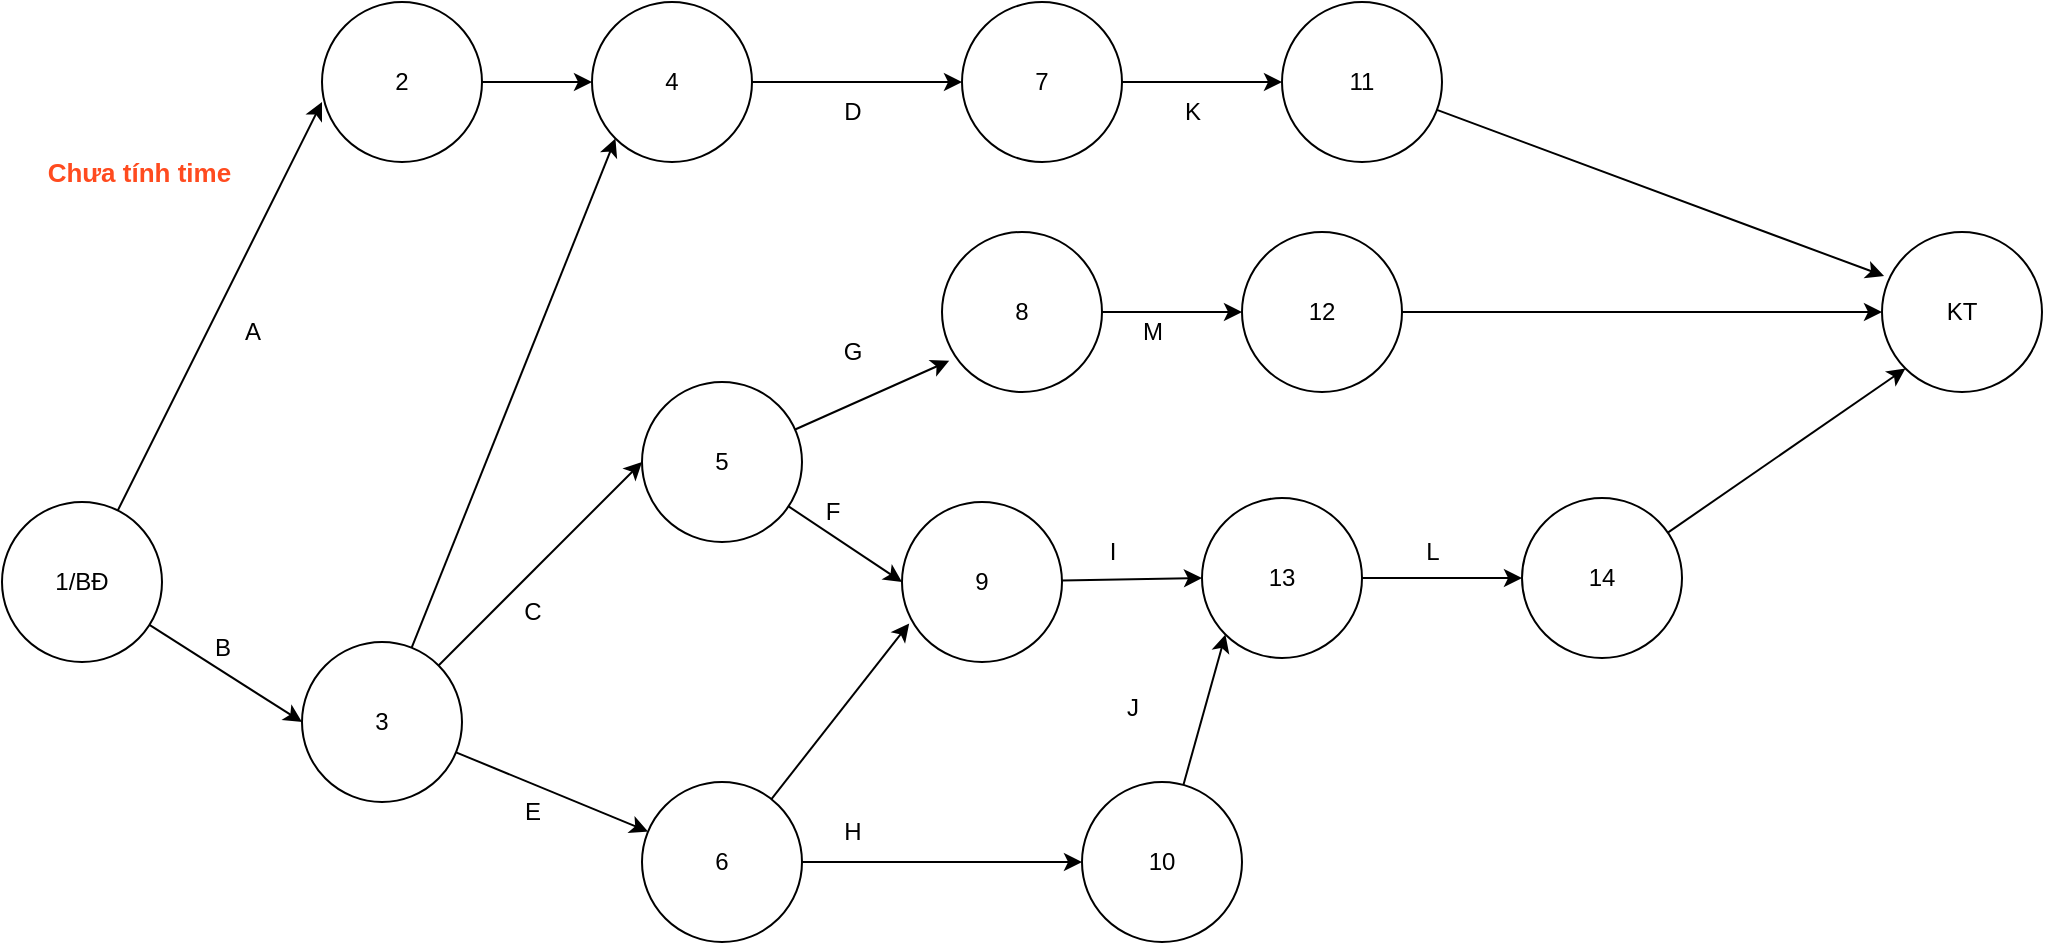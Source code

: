 <mxfile version="22.0.2" type="device" pages="2">
  <diagram name="AOA - Câu 1" id="D2IJn95BqaMWtAtmJo3o">
    <mxGraphModel dx="460" dy="626" grid="1" gridSize="10" guides="1" tooltips="1" connect="1" arrows="1" fold="1" page="1" pageScale="1" pageWidth="850" pageHeight="1100" math="0" shadow="0">
      <root>
        <mxCell id="0" />
        <mxCell id="1" parent="0" />
        <mxCell id="_5IOUEIMtDK445-URSD--5" style="rounded=0;orthogonalLoop=1;jettySize=auto;html=1;entryX=0;entryY=0.5;entryDx=0;entryDy=0;" edge="1" parent="1" source="_5IOUEIMtDK445-URSD--1" target="_5IOUEIMtDK445-URSD--2">
          <mxGeometry relative="1" as="geometry" />
        </mxCell>
        <mxCell id="_5IOUEIMtDK445-URSD--1" value="1/BĐ" style="ellipse;whiteSpace=wrap;html=1;aspect=fixed;" vertex="1" parent="1">
          <mxGeometry x="80" y="570" width="80" height="80" as="geometry" />
        </mxCell>
        <mxCell id="_5IOUEIMtDK445-URSD--12" style="rounded=0;orthogonalLoop=1;jettySize=auto;html=1;entryX=0;entryY=0.5;entryDx=0;entryDy=0;" edge="1" parent="1" source="_5IOUEIMtDK445-URSD--2" target="_5IOUEIMtDK445-URSD--11">
          <mxGeometry relative="1" as="geometry" />
        </mxCell>
        <mxCell id="_5IOUEIMtDK445-URSD--16" style="rounded=0;orthogonalLoop=1;jettySize=auto;html=1;" edge="1" parent="1" source="_5IOUEIMtDK445-URSD--2" target="_5IOUEIMtDK445-URSD--15">
          <mxGeometry relative="1" as="geometry" />
        </mxCell>
        <mxCell id="_5IOUEIMtDK445-URSD--42" style="rounded=0;orthogonalLoop=1;jettySize=auto;html=1;entryX=0;entryY=1;entryDx=0;entryDy=0;" edge="1" parent="1" source="_5IOUEIMtDK445-URSD--2" target="_5IOUEIMtDK445-URSD--14">
          <mxGeometry relative="1" as="geometry" />
        </mxCell>
        <mxCell id="_5IOUEIMtDK445-URSD--2" value="3" style="ellipse;whiteSpace=wrap;html=1;aspect=fixed;" vertex="1" parent="1">
          <mxGeometry x="230" y="640" width="80" height="80" as="geometry" />
        </mxCell>
        <mxCell id="_5IOUEIMtDK445-URSD--3" value="2" style="ellipse;whiteSpace=wrap;html=1;aspect=fixed;" vertex="1" parent="1">
          <mxGeometry x="240" y="320" width="80" height="80" as="geometry" />
        </mxCell>
        <mxCell id="_5IOUEIMtDK445-URSD--4" style="rounded=0;orthogonalLoop=1;jettySize=auto;html=1;entryX=0;entryY=0.625;entryDx=0;entryDy=0;entryPerimeter=0;" edge="1" parent="1" source="_5IOUEIMtDK445-URSD--1" target="_5IOUEIMtDK445-URSD--3">
          <mxGeometry relative="1" as="geometry" />
        </mxCell>
        <mxCell id="_5IOUEIMtDK445-URSD--6" value="A" style="text;html=1;align=center;verticalAlign=middle;resizable=0;points=[];autosize=1;strokeColor=none;fillColor=none;" vertex="1" parent="1">
          <mxGeometry x="190" y="470" width="30" height="30" as="geometry" />
        </mxCell>
        <mxCell id="_5IOUEIMtDK445-URSD--7" value="B" style="text;html=1;align=center;verticalAlign=middle;resizable=0;points=[];autosize=1;strokeColor=none;fillColor=none;" vertex="1" parent="1">
          <mxGeometry x="175" y="628" width="30" height="30" as="geometry" />
        </mxCell>
        <mxCell id="_5IOUEIMtDK445-URSD--8" value="&lt;font style=&quot;font-size: 13px;&quot;&gt;Chưa tính time&amp;nbsp;&lt;/font&gt;" style="text;html=1;align=center;verticalAlign=middle;resizable=0;points=[];autosize=1;strokeColor=none;fillColor=none;fontStyle=1;fontColor=#FF4B1F;" vertex="1" parent="1">
          <mxGeometry x="90" y="390" width="120" height="30" as="geometry" />
        </mxCell>
        <mxCell id="_5IOUEIMtDK445-URSD--22" style="rounded=0;orthogonalLoop=1;jettySize=auto;html=1;entryX=0;entryY=0.5;entryDx=0;entryDy=0;" edge="1" parent="1" source="_5IOUEIMtDK445-URSD--11" target="_5IOUEIMtDK445-URSD--21">
          <mxGeometry relative="1" as="geometry" />
        </mxCell>
        <mxCell id="_5IOUEIMtDK445-URSD--11" value="5" style="ellipse;whiteSpace=wrap;html=1;aspect=fixed;" vertex="1" parent="1">
          <mxGeometry x="400" y="510" width="80" height="80" as="geometry" />
        </mxCell>
        <mxCell id="_5IOUEIMtDK445-URSD--13" value="C" style="text;html=1;align=center;verticalAlign=middle;resizable=0;points=[];autosize=1;strokeColor=none;fillColor=none;" vertex="1" parent="1">
          <mxGeometry x="330" y="610" width="30" height="30" as="geometry" />
        </mxCell>
        <mxCell id="_5IOUEIMtDK445-URSD--45" style="rounded=0;orthogonalLoop=1;jettySize=auto;html=1;entryX=0;entryY=0.5;entryDx=0;entryDy=0;" edge="1" parent="1" source="_5IOUEIMtDK445-URSD--14" target="_5IOUEIMtDK445-URSD--44">
          <mxGeometry relative="1" as="geometry" />
        </mxCell>
        <mxCell id="_5IOUEIMtDK445-URSD--14" value="4" style="ellipse;whiteSpace=wrap;html=1;aspect=fixed;" vertex="1" parent="1">
          <mxGeometry x="375" y="320" width="80" height="80" as="geometry" />
        </mxCell>
        <mxCell id="_5IOUEIMtDK445-URSD--25" style="rounded=0;orthogonalLoop=1;jettySize=auto;html=1;" edge="1" parent="1" source="_5IOUEIMtDK445-URSD--15" target="_5IOUEIMtDK445-URSD--24">
          <mxGeometry relative="1" as="geometry" />
        </mxCell>
        <mxCell id="_5IOUEIMtDK445-URSD--15" value="6" style="ellipse;whiteSpace=wrap;html=1;aspect=fixed;" vertex="1" parent="1">
          <mxGeometry x="400" y="710" width="80" height="80" as="geometry" />
        </mxCell>
        <mxCell id="_5IOUEIMtDK445-URSD--17" value="E" style="text;html=1;align=center;verticalAlign=middle;resizable=0;points=[];autosize=1;strokeColor=none;fillColor=none;" vertex="1" parent="1">
          <mxGeometry x="330" y="710" width="30" height="30" as="geometry" />
        </mxCell>
        <mxCell id="_5IOUEIMtDK445-URSD--18" value="8" style="ellipse;whiteSpace=wrap;html=1;aspect=fixed;" vertex="1" parent="1">
          <mxGeometry x="550" y="435" width="80" height="80" as="geometry" />
        </mxCell>
        <mxCell id="_5IOUEIMtDK445-URSD--19" style="rounded=0;orthogonalLoop=1;jettySize=auto;html=1;entryX=0.045;entryY=0.805;entryDx=0;entryDy=0;entryPerimeter=0;" edge="1" parent="1" source="_5IOUEIMtDK445-URSD--11" target="_5IOUEIMtDK445-URSD--18">
          <mxGeometry relative="1" as="geometry" />
        </mxCell>
        <mxCell id="_5IOUEIMtDK445-URSD--20" value="F" style="text;html=1;align=center;verticalAlign=middle;resizable=0;points=[];autosize=1;strokeColor=none;fillColor=none;" vertex="1" parent="1">
          <mxGeometry x="480" y="560" width="30" height="30" as="geometry" />
        </mxCell>
        <mxCell id="_5IOUEIMtDK445-URSD--30" style="rounded=0;orthogonalLoop=1;jettySize=auto;html=1;entryX=0;entryY=0.5;entryDx=0;entryDy=0;" edge="1" parent="1" source="_5IOUEIMtDK445-URSD--21" target="_5IOUEIMtDK445-URSD--29">
          <mxGeometry relative="1" as="geometry" />
        </mxCell>
        <mxCell id="_5IOUEIMtDK445-URSD--21" value="9" style="ellipse;whiteSpace=wrap;html=1;aspect=fixed;" vertex="1" parent="1">
          <mxGeometry x="530" y="570" width="80" height="80" as="geometry" />
        </mxCell>
        <mxCell id="_5IOUEIMtDK445-URSD--23" value="G" style="text;html=1;align=center;verticalAlign=middle;resizable=0;points=[];autosize=1;strokeColor=none;fillColor=none;" vertex="1" parent="1">
          <mxGeometry x="490" y="480" width="30" height="30" as="geometry" />
        </mxCell>
        <mxCell id="_5IOUEIMtDK445-URSD--33" style="rounded=0;orthogonalLoop=1;jettySize=auto;html=1;entryX=0;entryY=1;entryDx=0;entryDy=0;" edge="1" parent="1" source="_5IOUEIMtDK445-URSD--24" target="_5IOUEIMtDK445-URSD--29">
          <mxGeometry relative="1" as="geometry">
            <mxPoint x="690" y="760" as="targetPoint" />
          </mxGeometry>
        </mxCell>
        <mxCell id="_5IOUEIMtDK445-URSD--24" value="10" style="ellipse;whiteSpace=wrap;html=1;aspect=fixed;" vertex="1" parent="1">
          <mxGeometry x="620" y="710" width="80" height="80" as="geometry" />
        </mxCell>
        <mxCell id="_5IOUEIMtDK445-URSD--26" value="H" style="text;html=1;align=center;verticalAlign=middle;resizable=0;points=[];autosize=1;strokeColor=none;fillColor=none;" vertex="1" parent="1">
          <mxGeometry x="490" y="720" width="30" height="30" as="geometry" />
        </mxCell>
        <mxCell id="_5IOUEIMtDK445-URSD--28" style="rounded=0;orthogonalLoop=1;jettySize=auto;html=1;entryX=0.045;entryY=0.759;entryDx=0;entryDy=0;entryPerimeter=0;" edge="1" parent="1" source="_5IOUEIMtDK445-URSD--15" target="_5IOUEIMtDK445-URSD--21">
          <mxGeometry relative="1" as="geometry" />
        </mxCell>
        <mxCell id="_5IOUEIMtDK445-URSD--36" style="rounded=0;orthogonalLoop=1;jettySize=auto;html=1;entryX=0;entryY=0.5;entryDx=0;entryDy=0;" edge="1" parent="1" source="_5IOUEIMtDK445-URSD--29" target="_5IOUEIMtDK445-URSD--35">
          <mxGeometry relative="1" as="geometry" />
        </mxCell>
        <mxCell id="_5IOUEIMtDK445-URSD--29" value="13" style="ellipse;whiteSpace=wrap;html=1;aspect=fixed;" vertex="1" parent="1">
          <mxGeometry x="680" y="568" width="80" height="80" as="geometry" />
        </mxCell>
        <mxCell id="_5IOUEIMtDK445-URSD--31" value="I" style="text;html=1;align=center;verticalAlign=middle;resizable=0;points=[];autosize=1;strokeColor=none;fillColor=none;" vertex="1" parent="1">
          <mxGeometry x="620" y="580" width="30" height="30" as="geometry" />
        </mxCell>
        <mxCell id="_5IOUEIMtDK445-URSD--34" value="J" style="text;html=1;align=center;verticalAlign=middle;resizable=0;points=[];autosize=1;strokeColor=none;fillColor=none;" vertex="1" parent="1">
          <mxGeometry x="630" y="658" width="30" height="30" as="geometry" />
        </mxCell>
        <mxCell id="_5IOUEIMtDK445-URSD--53" style="rounded=0;orthogonalLoop=1;jettySize=auto;html=1;entryX=0;entryY=1;entryDx=0;entryDy=0;" edge="1" parent="1" source="_5IOUEIMtDK445-URSD--35" target="_5IOUEIMtDK445-URSD--50">
          <mxGeometry relative="1" as="geometry" />
        </mxCell>
        <mxCell id="_5IOUEIMtDK445-URSD--35" value="14" style="ellipse;whiteSpace=wrap;html=1;aspect=fixed;" vertex="1" parent="1">
          <mxGeometry x="840" y="568" width="80" height="80" as="geometry" />
        </mxCell>
        <mxCell id="_5IOUEIMtDK445-URSD--37" value="L" style="text;html=1;align=center;verticalAlign=middle;resizable=0;points=[];autosize=1;strokeColor=none;fillColor=none;" vertex="1" parent="1">
          <mxGeometry x="780" y="580" width="30" height="30" as="geometry" />
        </mxCell>
        <mxCell id="_5IOUEIMtDK445-URSD--52" style="edgeStyle=orthogonalEdgeStyle;rounded=0;orthogonalLoop=1;jettySize=auto;html=1;entryX=0;entryY=0.5;entryDx=0;entryDy=0;" edge="1" parent="1" source="_5IOUEIMtDK445-URSD--38" target="_5IOUEIMtDK445-URSD--50">
          <mxGeometry relative="1" as="geometry" />
        </mxCell>
        <mxCell id="_5IOUEIMtDK445-URSD--38" value="12" style="ellipse;whiteSpace=wrap;html=1;aspect=fixed;" vertex="1" parent="1">
          <mxGeometry x="700" y="435" width="80" height="80" as="geometry" />
        </mxCell>
        <mxCell id="_5IOUEIMtDK445-URSD--39" style="rounded=0;orthogonalLoop=1;jettySize=auto;html=1;entryX=0;entryY=0.5;entryDx=0;entryDy=0;" edge="1" parent="1" source="_5IOUEIMtDK445-URSD--18" target="_5IOUEIMtDK445-URSD--38">
          <mxGeometry relative="1" as="geometry" />
        </mxCell>
        <mxCell id="_5IOUEIMtDK445-URSD--40" value="M" style="text;html=1;align=center;verticalAlign=middle;resizable=0;points=[];autosize=1;strokeColor=none;fillColor=none;" vertex="1" parent="1">
          <mxGeometry x="640" y="470" width="30" height="30" as="geometry" />
        </mxCell>
        <mxCell id="_5IOUEIMtDK445-URSD--41" style="rounded=0;orthogonalLoop=1;jettySize=auto;html=1;entryX=0;entryY=0.5;entryDx=0;entryDy=0;" edge="1" parent="1" source="_5IOUEIMtDK445-URSD--3" target="_5IOUEIMtDK445-URSD--14">
          <mxGeometry relative="1" as="geometry" />
        </mxCell>
        <mxCell id="_5IOUEIMtDK445-URSD--47" style="rounded=0;orthogonalLoop=1;jettySize=auto;html=1;entryX=0;entryY=0.5;entryDx=0;entryDy=0;" edge="1" parent="1" source="_5IOUEIMtDK445-URSD--44" target="_5IOUEIMtDK445-URSD--46">
          <mxGeometry relative="1" as="geometry" />
        </mxCell>
        <mxCell id="_5IOUEIMtDK445-URSD--44" value="7" style="ellipse;whiteSpace=wrap;html=1;aspect=fixed;" vertex="1" parent="1">
          <mxGeometry x="560" y="320" width="80" height="80" as="geometry" />
        </mxCell>
        <mxCell id="_5IOUEIMtDK445-URSD--46" value="11" style="ellipse;whiteSpace=wrap;html=1;aspect=fixed;" vertex="1" parent="1">
          <mxGeometry x="720" y="320" width="80" height="80" as="geometry" />
        </mxCell>
        <mxCell id="_5IOUEIMtDK445-URSD--48" value="D" style="text;html=1;align=center;verticalAlign=middle;resizable=0;points=[];autosize=1;strokeColor=none;fillColor=none;" vertex="1" parent="1">
          <mxGeometry x="490" y="360" width="30" height="30" as="geometry" />
        </mxCell>
        <mxCell id="_5IOUEIMtDK445-URSD--49" value="K" style="text;html=1;align=center;verticalAlign=middle;resizable=0;points=[];autosize=1;strokeColor=none;fillColor=none;" vertex="1" parent="1">
          <mxGeometry x="660" y="360" width="30" height="30" as="geometry" />
        </mxCell>
        <mxCell id="_5IOUEIMtDK445-URSD--50" value="KT" style="ellipse;whiteSpace=wrap;html=1;aspect=fixed;" vertex="1" parent="1">
          <mxGeometry x="1020" y="435" width="80" height="80" as="geometry" />
        </mxCell>
        <mxCell id="_5IOUEIMtDK445-URSD--51" style="rounded=0;orthogonalLoop=1;jettySize=auto;html=1;entryX=0.013;entryY=0.275;entryDx=0;entryDy=0;entryPerimeter=0;" edge="1" parent="1" source="_5IOUEIMtDK445-URSD--46" target="_5IOUEIMtDK445-URSD--50">
          <mxGeometry relative="1" as="geometry" />
        </mxCell>
      </root>
    </mxGraphModel>
  </diagram>
  <diagram id="TS-goeb85nvdLX-9Se8u" name="AON  - Câu 2">
    <mxGraphModel dx="1285" dy="673" grid="1" gridSize="10" guides="1" tooltips="1" connect="1" arrows="1" fold="1" page="1" pageScale="1" pageWidth="850" pageHeight="1100" math="0" shadow="0">
      <root>
        <mxCell id="0" />
        <mxCell id="1" parent="0" />
        <mxCell id="r0qljJKOEKZnu0lteUuS-5" style="rounded=0;orthogonalLoop=1;jettySize=auto;html=1;" edge="1" parent="1" source="r0qljJKOEKZnu0lteUuS-1" target="r0qljJKOEKZnu0lteUuS-3">
          <mxGeometry relative="1" as="geometry" />
        </mxCell>
        <mxCell id="r0qljJKOEKZnu0lteUuS-1" value="BĐ" style="ellipse;whiteSpace=wrap;html=1;aspect=fixed;" vertex="1" parent="1">
          <mxGeometry x="60" y="260" width="80" height="80" as="geometry" />
        </mxCell>
        <mxCell id="r0qljJKOEKZnu0lteUuS-2" value="A" style="ellipse;whiteSpace=wrap;html=1;aspect=fixed;" vertex="1" parent="1">
          <mxGeometry x="200" y="100" width="80" height="80" as="geometry" />
        </mxCell>
        <mxCell id="r0qljJKOEKZnu0lteUuS-8" style="rounded=0;orthogonalLoop=1;jettySize=auto;html=1;" edge="1" parent="1" source="r0qljJKOEKZnu0lteUuS-3" target="r0qljJKOEKZnu0lteUuS-6">
          <mxGeometry relative="1" as="geometry" />
        </mxCell>
        <mxCell id="r0qljJKOEKZnu0lteUuS-10" style="rounded=0;orthogonalLoop=1;jettySize=auto;html=1;entryX=0;entryY=0.5;entryDx=0;entryDy=0;" edge="1" parent="1" source="r0qljJKOEKZnu0lteUuS-3" target="r0qljJKOEKZnu0lteUuS-9">
          <mxGeometry relative="1" as="geometry" />
        </mxCell>
        <mxCell id="r0qljJKOEKZnu0lteUuS-12" style="rounded=0;orthogonalLoop=1;jettySize=auto;html=1;entryX=0;entryY=0.5;entryDx=0;entryDy=0;" edge="1" parent="1" source="r0qljJKOEKZnu0lteUuS-3" target="r0qljJKOEKZnu0lteUuS-11">
          <mxGeometry relative="1" as="geometry" />
        </mxCell>
        <mxCell id="r0qljJKOEKZnu0lteUuS-3" value="B" style="ellipse;whiteSpace=wrap;html=1;aspect=fixed;" vertex="1" parent="1">
          <mxGeometry x="190" y="350" width="80" height="80" as="geometry" />
        </mxCell>
        <mxCell id="r0qljJKOEKZnu0lteUuS-4" style="rounded=0;orthogonalLoop=1;jettySize=auto;html=1;entryX=0.013;entryY=0.638;entryDx=0;entryDy=0;entryPerimeter=0;" edge="1" parent="1" source="r0qljJKOEKZnu0lteUuS-1" target="r0qljJKOEKZnu0lteUuS-2">
          <mxGeometry relative="1" as="geometry" />
        </mxCell>
        <mxCell id="r0qljJKOEKZnu0lteUuS-6" value="D" style="ellipse;whiteSpace=wrap;html=1;aspect=fixed;" vertex="1" parent="1">
          <mxGeometry x="390" y="100" width="80" height="80" as="geometry" />
        </mxCell>
        <mxCell id="r0qljJKOEKZnu0lteUuS-7" style="rounded=0;orthogonalLoop=1;jettySize=auto;html=1;entryX=0;entryY=0.5;entryDx=0;entryDy=0;" edge="1" parent="1" source="r0qljJKOEKZnu0lteUuS-2" target="r0qljJKOEKZnu0lteUuS-6">
          <mxGeometry relative="1" as="geometry" />
        </mxCell>
        <mxCell id="r0qljJKOEKZnu0lteUuS-9" value="C" style="ellipse;whiteSpace=wrap;html=1;aspect=fixed;" vertex="1" parent="1">
          <mxGeometry x="360" y="420" width="80" height="80" as="geometry" />
        </mxCell>
        <mxCell id="r0qljJKOEKZnu0lteUuS-19" style="rounded=0;orthogonalLoop=1;jettySize=auto;html=1;entryX=0;entryY=0.5;entryDx=0;entryDy=0;" edge="1" parent="1" source="r0qljJKOEKZnu0lteUuS-11" target="r0qljJKOEKZnu0lteUuS-18">
          <mxGeometry relative="1" as="geometry" />
        </mxCell>
        <mxCell id="r0qljJKOEKZnu0lteUuS-11" value="E" style="ellipse;whiteSpace=wrap;html=1;aspect=fixed;" vertex="1" parent="1">
          <mxGeometry x="360" y="250" width="80" height="80" as="geometry" />
        </mxCell>
        <mxCell id="r0qljJKOEKZnu0lteUuS-22" style="rounded=0;orthogonalLoop=1;jettySize=auto;html=1;entryX=0;entryY=0.654;entryDx=0;entryDy=0;entryPerimeter=0;" edge="1" parent="1" source="r0qljJKOEKZnu0lteUuS-13" target="r0qljJKOEKZnu0lteUuS-20">
          <mxGeometry relative="1" as="geometry" />
        </mxCell>
        <mxCell id="r0qljJKOEKZnu0lteUuS-13" value="F" style="ellipse;whiteSpace=wrap;html=1;aspect=fixed;" vertex="1" parent="1">
          <mxGeometry x="520" y="350" width="80" height="80" as="geometry" />
        </mxCell>
        <mxCell id="r0qljJKOEKZnu0lteUuS-31" style="rounded=0;orthogonalLoop=1;jettySize=auto;html=1;entryX=0;entryY=0.5;entryDx=0;entryDy=0;" edge="1" parent="1">
          <mxGeometry relative="1" as="geometry">
            <mxPoint x="670" y="459.38" as="sourcePoint" />
            <mxPoint x="790" y="459.38" as="targetPoint" />
          </mxGeometry>
        </mxCell>
        <mxCell id="r0qljJKOEKZnu0lteUuS-14" value="G" style="ellipse;whiteSpace=wrap;html=1;aspect=fixed;" vertex="1" parent="1">
          <mxGeometry x="590" y="430" width="80" height="80" as="geometry" />
        </mxCell>
        <mxCell id="r0qljJKOEKZnu0lteUuS-15" style="rounded=0;orthogonalLoop=1;jettySize=auto;html=1;entryX=0.013;entryY=0.613;entryDx=0;entryDy=0;entryPerimeter=0;" edge="1" parent="1" source="r0qljJKOEKZnu0lteUuS-9" target="r0qljJKOEKZnu0lteUuS-13">
          <mxGeometry relative="1" as="geometry" />
        </mxCell>
        <mxCell id="r0qljJKOEKZnu0lteUuS-17" style="rounded=0;orthogonalLoop=1;jettySize=auto;html=1;entryX=-0.019;entryY=0.394;entryDx=0;entryDy=0;entryPerimeter=0;" edge="1" parent="1" source="r0qljJKOEKZnu0lteUuS-9" target="r0qljJKOEKZnu0lteUuS-14">
          <mxGeometry relative="1" as="geometry" />
        </mxCell>
        <mxCell id="r0qljJKOEKZnu0lteUuS-24" style="rounded=0;orthogonalLoop=1;jettySize=auto;html=1;entryX=0;entryY=0.5;entryDx=0;entryDy=0;" edge="1" parent="1" source="r0qljJKOEKZnu0lteUuS-18" target="r0qljJKOEKZnu0lteUuS-23">
          <mxGeometry relative="1" as="geometry" />
        </mxCell>
        <mxCell id="r0qljJKOEKZnu0lteUuS-18" value="H" style="ellipse;whiteSpace=wrap;html=1;aspect=fixed;" vertex="1" parent="1">
          <mxGeometry x="520" y="210" width="80" height="80" as="geometry" />
        </mxCell>
        <mxCell id="r0qljJKOEKZnu0lteUuS-28" style="rounded=0;orthogonalLoop=1;jettySize=auto;html=1;entryX=0;entryY=0.5;entryDx=0;entryDy=0;" edge="1" parent="1" source="r0qljJKOEKZnu0lteUuS-20" target="r0qljJKOEKZnu0lteUuS-27">
          <mxGeometry relative="1" as="geometry" />
        </mxCell>
        <mxCell id="r0qljJKOEKZnu0lteUuS-20" value="I" style="ellipse;whiteSpace=wrap;html=1;aspect=fixed;" vertex="1" parent="1">
          <mxGeometry x="650" y="320" width="80" height="80" as="geometry" />
        </mxCell>
        <mxCell id="r0qljJKOEKZnu0lteUuS-21" style="rounded=0;orthogonalLoop=1;jettySize=auto;html=1;entryX=0.025;entryY=0.338;entryDx=0;entryDy=0;entryPerimeter=0;" edge="1" parent="1" source="r0qljJKOEKZnu0lteUuS-11" target="r0qljJKOEKZnu0lteUuS-20">
          <mxGeometry relative="1" as="geometry" />
        </mxCell>
        <mxCell id="r0qljJKOEKZnu0lteUuS-29" style="rounded=0;orthogonalLoop=1;jettySize=auto;html=1;entryX=0;entryY=0;entryDx=0;entryDy=0;" edge="1" parent="1" source="r0qljJKOEKZnu0lteUuS-23" target="r0qljJKOEKZnu0lteUuS-27">
          <mxGeometry relative="1" as="geometry" />
        </mxCell>
        <mxCell id="r0qljJKOEKZnu0lteUuS-23" value="J" style="ellipse;whiteSpace=wrap;html=1;aspect=fixed;" vertex="1" parent="1">
          <mxGeometry x="650" y="210" width="80" height="80" as="geometry" />
        </mxCell>
        <mxCell id="r0qljJKOEKZnu0lteUuS-35" style="rounded=0;orthogonalLoop=1;jettySize=auto;html=1;entryX=0;entryY=0;entryDx=0;entryDy=0;" edge="1" parent="1" source="r0qljJKOEKZnu0lteUuS-25" target="r0qljJKOEKZnu0lteUuS-32">
          <mxGeometry relative="1" as="geometry" />
        </mxCell>
        <mxCell id="r0qljJKOEKZnu0lteUuS-25" value="K" style="ellipse;whiteSpace=wrap;html=1;aspect=fixed;" vertex="1" parent="1">
          <mxGeometry x="790" y="100" width="80" height="80" as="geometry" />
        </mxCell>
        <mxCell id="r0qljJKOEKZnu0lteUuS-26" style="rounded=0;orthogonalLoop=1;jettySize=auto;html=1;entryX=0;entryY=0.5;entryDx=0;entryDy=0;" edge="1" parent="1" source="r0qljJKOEKZnu0lteUuS-6" target="r0qljJKOEKZnu0lteUuS-25">
          <mxGeometry relative="1" as="geometry" />
        </mxCell>
        <mxCell id="r0qljJKOEKZnu0lteUuS-27" value="L" style="ellipse;whiteSpace=wrap;html=1;aspect=fixed;" vertex="1" parent="1">
          <mxGeometry x="790" y="270" width="80" height="80" as="geometry" />
        </mxCell>
        <mxCell id="r0qljJKOEKZnu0lteUuS-30" value="M" style="ellipse;whiteSpace=wrap;html=1;aspect=fixed;" vertex="1" parent="1">
          <mxGeometry x="790" y="420" width="80" height="80" as="geometry" />
        </mxCell>
        <mxCell id="r0qljJKOEKZnu0lteUuS-32" value="KT" style="ellipse;whiteSpace=wrap;html=1;aspect=fixed;" vertex="1" parent="1">
          <mxGeometry x="940" y="260" width="80" height="80" as="geometry" />
        </mxCell>
        <mxCell id="r0qljJKOEKZnu0lteUuS-33" style="edgeStyle=orthogonalEdgeStyle;rounded=0;orthogonalLoop=1;jettySize=auto;html=1;entryX=0.024;entryY=0.616;entryDx=0;entryDy=0;entryPerimeter=0;" edge="1" parent="1" source="r0qljJKOEKZnu0lteUuS-27" target="r0qljJKOEKZnu0lteUuS-32">
          <mxGeometry relative="1" as="geometry" />
        </mxCell>
        <mxCell id="r0qljJKOEKZnu0lteUuS-34" style="rounded=0;orthogonalLoop=1;jettySize=auto;html=1;entryX=0.345;entryY=0.949;entryDx=0;entryDy=0;entryPerimeter=0;" edge="1" parent="1" source="r0qljJKOEKZnu0lteUuS-30" target="r0qljJKOEKZnu0lteUuS-32">
          <mxGeometry relative="1" as="geometry" />
        </mxCell>
      </root>
    </mxGraphModel>
  </diagram>
</mxfile>
